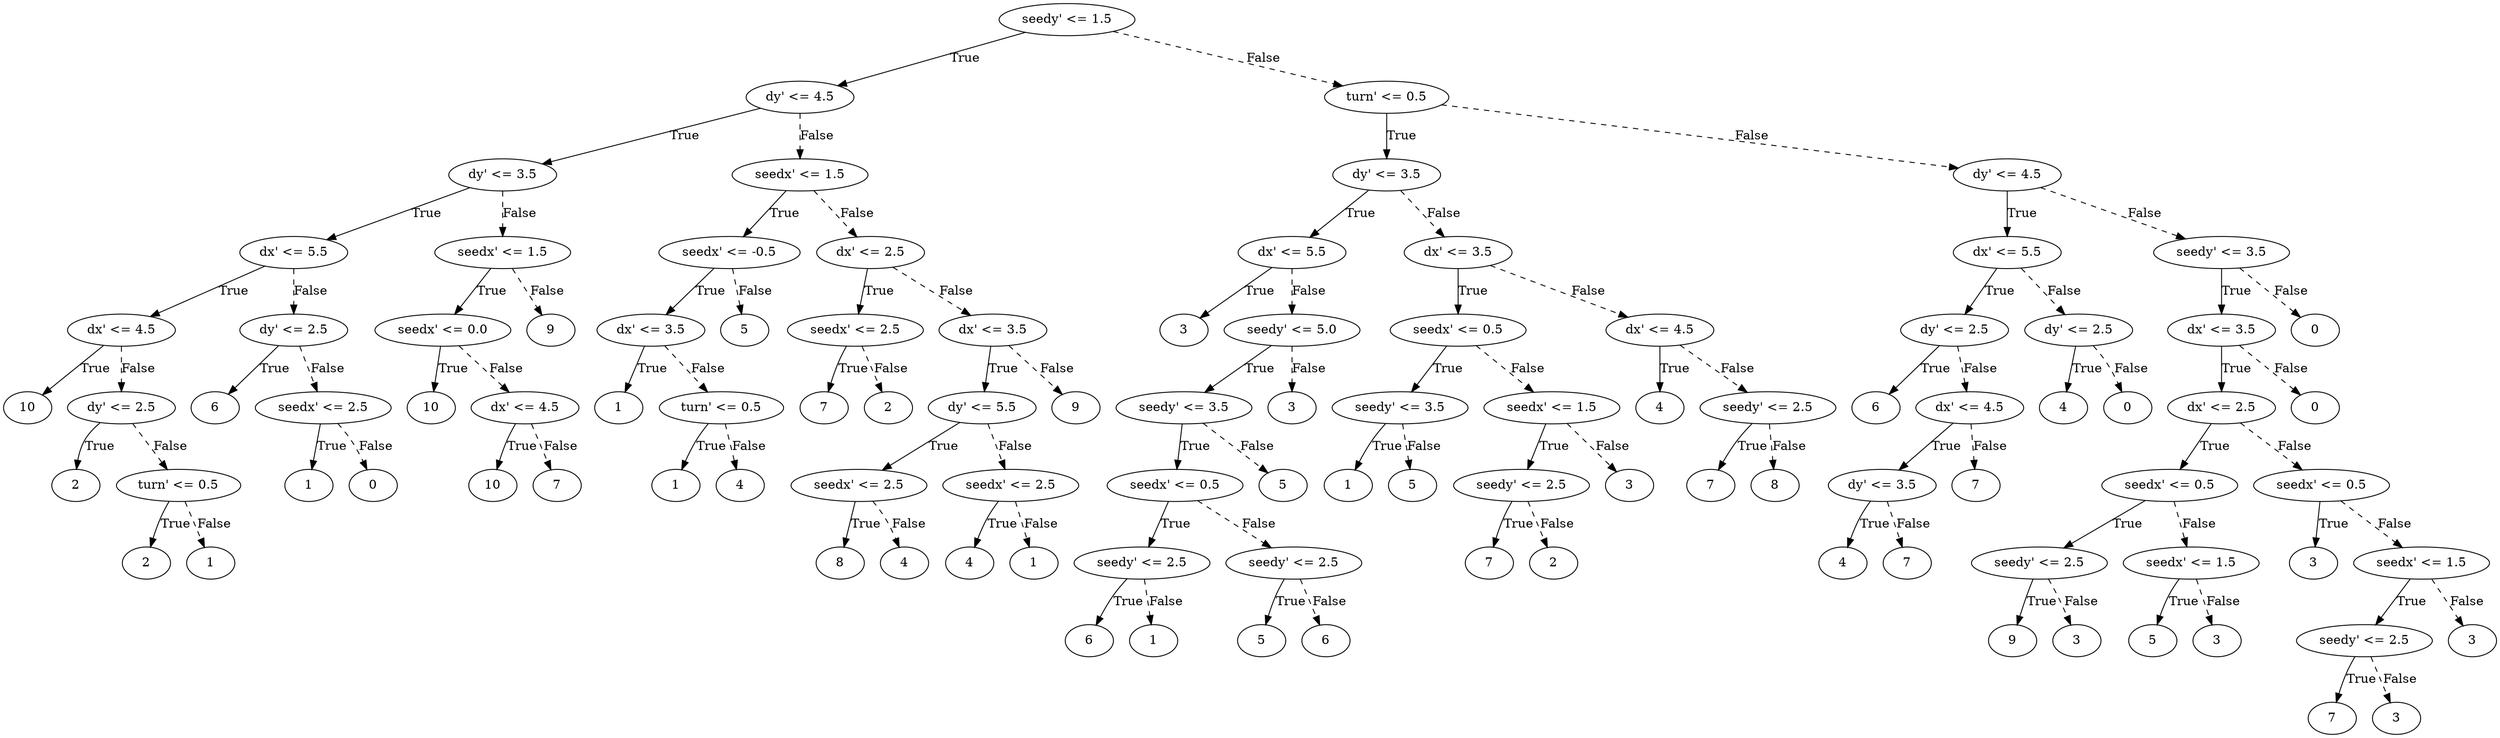 digraph {
0 [label="seedy' <= 1.5"];
1 [label="dy' <= 4.5"];
2 [label="dy' <= 3.5"];
3 [label="dx' <= 5.5"];
4 [label="dx' <= 4.5"];
5 [label="10"];
4 -> 5 [label="True"];
6 [label="dy' <= 2.5"];
7 [label="2"];
6 -> 7 [label="True"];
8 [label="turn' <= 0.5"];
9 [label="2"];
8 -> 9 [label="True"];
10 [label="1"];
8 -> 10 [style="dashed", label="False"];
6 -> 8 [style="dashed", label="False"];
4 -> 6 [style="dashed", label="False"];
3 -> 4 [label="True"];
11 [label="dy' <= 2.5"];
12 [label="6"];
11 -> 12 [label="True"];
13 [label="seedx' <= 2.5"];
14 [label="1"];
13 -> 14 [label="True"];
15 [label="0"];
13 -> 15 [style="dashed", label="False"];
11 -> 13 [style="dashed", label="False"];
3 -> 11 [style="dashed", label="False"];
2 -> 3 [label="True"];
16 [label="seedx' <= 1.5"];
17 [label="seedx' <= 0.0"];
18 [label="10"];
17 -> 18 [label="True"];
19 [label="dx' <= 4.5"];
20 [label="10"];
19 -> 20 [label="True"];
21 [label="7"];
19 -> 21 [style="dashed", label="False"];
17 -> 19 [style="dashed", label="False"];
16 -> 17 [label="True"];
22 [label="9"];
16 -> 22 [style="dashed", label="False"];
2 -> 16 [style="dashed", label="False"];
1 -> 2 [label="True"];
23 [label="seedx' <= 1.5"];
24 [label="seedx' <= -0.5"];
25 [label="dx' <= 3.5"];
26 [label="1"];
25 -> 26 [label="True"];
27 [label="turn' <= 0.5"];
28 [label="1"];
27 -> 28 [label="True"];
29 [label="4"];
27 -> 29 [style="dashed", label="False"];
25 -> 27 [style="dashed", label="False"];
24 -> 25 [label="True"];
30 [label="5"];
24 -> 30 [style="dashed", label="False"];
23 -> 24 [label="True"];
31 [label="dx' <= 2.5"];
32 [label="seedx' <= 2.5"];
33 [label="7"];
32 -> 33 [label="True"];
34 [label="2"];
32 -> 34 [style="dashed", label="False"];
31 -> 32 [label="True"];
35 [label="dx' <= 3.5"];
36 [label="dy' <= 5.5"];
37 [label="seedx' <= 2.5"];
38 [label="8"];
37 -> 38 [label="True"];
39 [label="4"];
37 -> 39 [style="dashed", label="False"];
36 -> 37 [label="True"];
40 [label="seedx' <= 2.5"];
41 [label="4"];
40 -> 41 [label="True"];
42 [label="1"];
40 -> 42 [style="dashed", label="False"];
36 -> 40 [style="dashed", label="False"];
35 -> 36 [label="True"];
43 [label="9"];
35 -> 43 [style="dashed", label="False"];
31 -> 35 [style="dashed", label="False"];
23 -> 31 [style="dashed", label="False"];
1 -> 23 [style="dashed", label="False"];
0 -> 1 [label="True"];
44 [label="turn' <= 0.5"];
45 [label="dy' <= 3.5"];
46 [label="dx' <= 5.5"];
47 [label="3"];
46 -> 47 [label="True"];
48 [label="seedy' <= 5.0"];
49 [label="seedy' <= 3.5"];
50 [label="seedx' <= 0.5"];
51 [label="seedy' <= 2.5"];
52 [label="6"];
51 -> 52 [label="True"];
53 [label="1"];
51 -> 53 [style="dashed", label="False"];
50 -> 51 [label="True"];
54 [label="seedy' <= 2.5"];
55 [label="5"];
54 -> 55 [label="True"];
56 [label="6"];
54 -> 56 [style="dashed", label="False"];
50 -> 54 [style="dashed", label="False"];
49 -> 50 [label="True"];
57 [label="5"];
49 -> 57 [style="dashed", label="False"];
48 -> 49 [label="True"];
58 [label="3"];
48 -> 58 [style="dashed", label="False"];
46 -> 48 [style="dashed", label="False"];
45 -> 46 [label="True"];
59 [label="dx' <= 3.5"];
60 [label="seedx' <= 0.5"];
61 [label="seedy' <= 3.5"];
62 [label="1"];
61 -> 62 [label="True"];
63 [label="5"];
61 -> 63 [style="dashed", label="False"];
60 -> 61 [label="True"];
64 [label="seedx' <= 1.5"];
65 [label="seedy' <= 2.5"];
66 [label="7"];
65 -> 66 [label="True"];
67 [label="2"];
65 -> 67 [style="dashed", label="False"];
64 -> 65 [label="True"];
68 [label="3"];
64 -> 68 [style="dashed", label="False"];
60 -> 64 [style="dashed", label="False"];
59 -> 60 [label="True"];
69 [label="dx' <= 4.5"];
70 [label="4"];
69 -> 70 [label="True"];
71 [label="seedy' <= 2.5"];
72 [label="7"];
71 -> 72 [label="True"];
73 [label="8"];
71 -> 73 [style="dashed", label="False"];
69 -> 71 [style="dashed", label="False"];
59 -> 69 [style="dashed", label="False"];
45 -> 59 [style="dashed", label="False"];
44 -> 45 [label="True"];
74 [label="dy' <= 4.5"];
75 [label="dx' <= 5.5"];
76 [label="dy' <= 2.5"];
77 [label="6"];
76 -> 77 [label="True"];
78 [label="dx' <= 4.5"];
79 [label="dy' <= 3.5"];
80 [label="4"];
79 -> 80 [label="True"];
81 [label="7"];
79 -> 81 [style="dashed", label="False"];
78 -> 79 [label="True"];
82 [label="7"];
78 -> 82 [style="dashed", label="False"];
76 -> 78 [style="dashed", label="False"];
75 -> 76 [label="True"];
83 [label="dy' <= 2.5"];
84 [label="4"];
83 -> 84 [label="True"];
85 [label="0"];
83 -> 85 [style="dashed", label="False"];
75 -> 83 [style="dashed", label="False"];
74 -> 75 [label="True"];
86 [label="seedy' <= 3.5"];
87 [label="dx' <= 3.5"];
88 [label="dx' <= 2.5"];
89 [label="seedx' <= 0.5"];
90 [label="seedy' <= 2.5"];
91 [label="9"];
90 -> 91 [label="True"];
92 [label="3"];
90 -> 92 [style="dashed", label="False"];
89 -> 90 [label="True"];
93 [label="seedx' <= 1.5"];
94 [label="5"];
93 -> 94 [label="True"];
95 [label="3"];
93 -> 95 [style="dashed", label="False"];
89 -> 93 [style="dashed", label="False"];
88 -> 89 [label="True"];
96 [label="seedx' <= 0.5"];
97 [label="3"];
96 -> 97 [label="True"];
98 [label="seedx' <= 1.5"];
99 [label="seedy' <= 2.5"];
100 [label="7"];
99 -> 100 [label="True"];
101 [label="3"];
99 -> 101 [style="dashed", label="False"];
98 -> 99 [label="True"];
102 [label="3"];
98 -> 102 [style="dashed", label="False"];
96 -> 98 [style="dashed", label="False"];
88 -> 96 [style="dashed", label="False"];
87 -> 88 [label="True"];
103 [label="0"];
87 -> 103 [style="dashed", label="False"];
86 -> 87 [label="True"];
104 [label="0"];
86 -> 104 [style="dashed", label="False"];
74 -> 86 [style="dashed", label="False"];
44 -> 74 [style="dashed", label="False"];
0 -> 44 [style="dashed", label="False"];

}